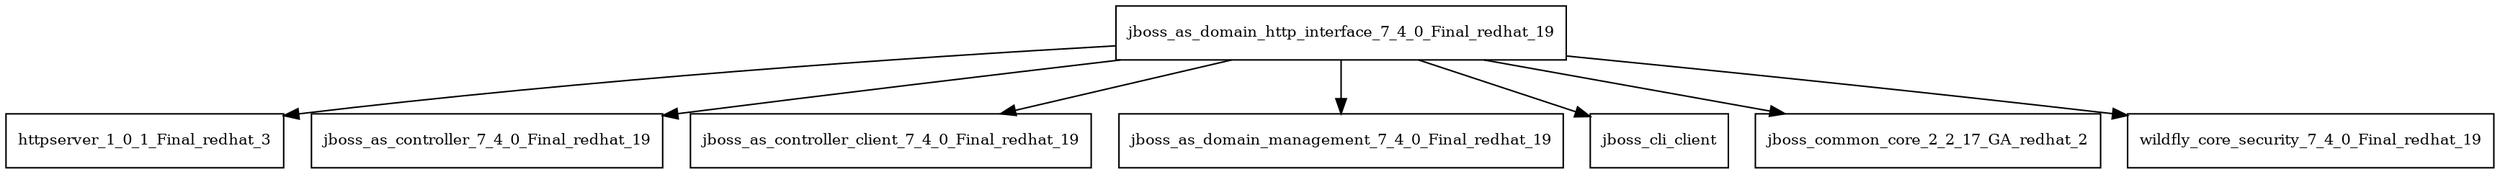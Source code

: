 digraph jboss_as_domain_http_interface_7_4_0_Final_redhat_19_dependencies {
  node [shape = box, fontsize=10.0];
  jboss_as_domain_http_interface_7_4_0_Final_redhat_19 -> httpserver_1_0_1_Final_redhat_3;
  jboss_as_domain_http_interface_7_4_0_Final_redhat_19 -> jboss_as_controller_7_4_0_Final_redhat_19;
  jboss_as_domain_http_interface_7_4_0_Final_redhat_19 -> jboss_as_controller_client_7_4_0_Final_redhat_19;
  jboss_as_domain_http_interface_7_4_0_Final_redhat_19 -> jboss_as_domain_management_7_4_0_Final_redhat_19;
  jboss_as_domain_http_interface_7_4_0_Final_redhat_19 -> jboss_cli_client;
  jboss_as_domain_http_interface_7_4_0_Final_redhat_19 -> jboss_common_core_2_2_17_GA_redhat_2;
  jboss_as_domain_http_interface_7_4_0_Final_redhat_19 -> wildfly_core_security_7_4_0_Final_redhat_19;
}
